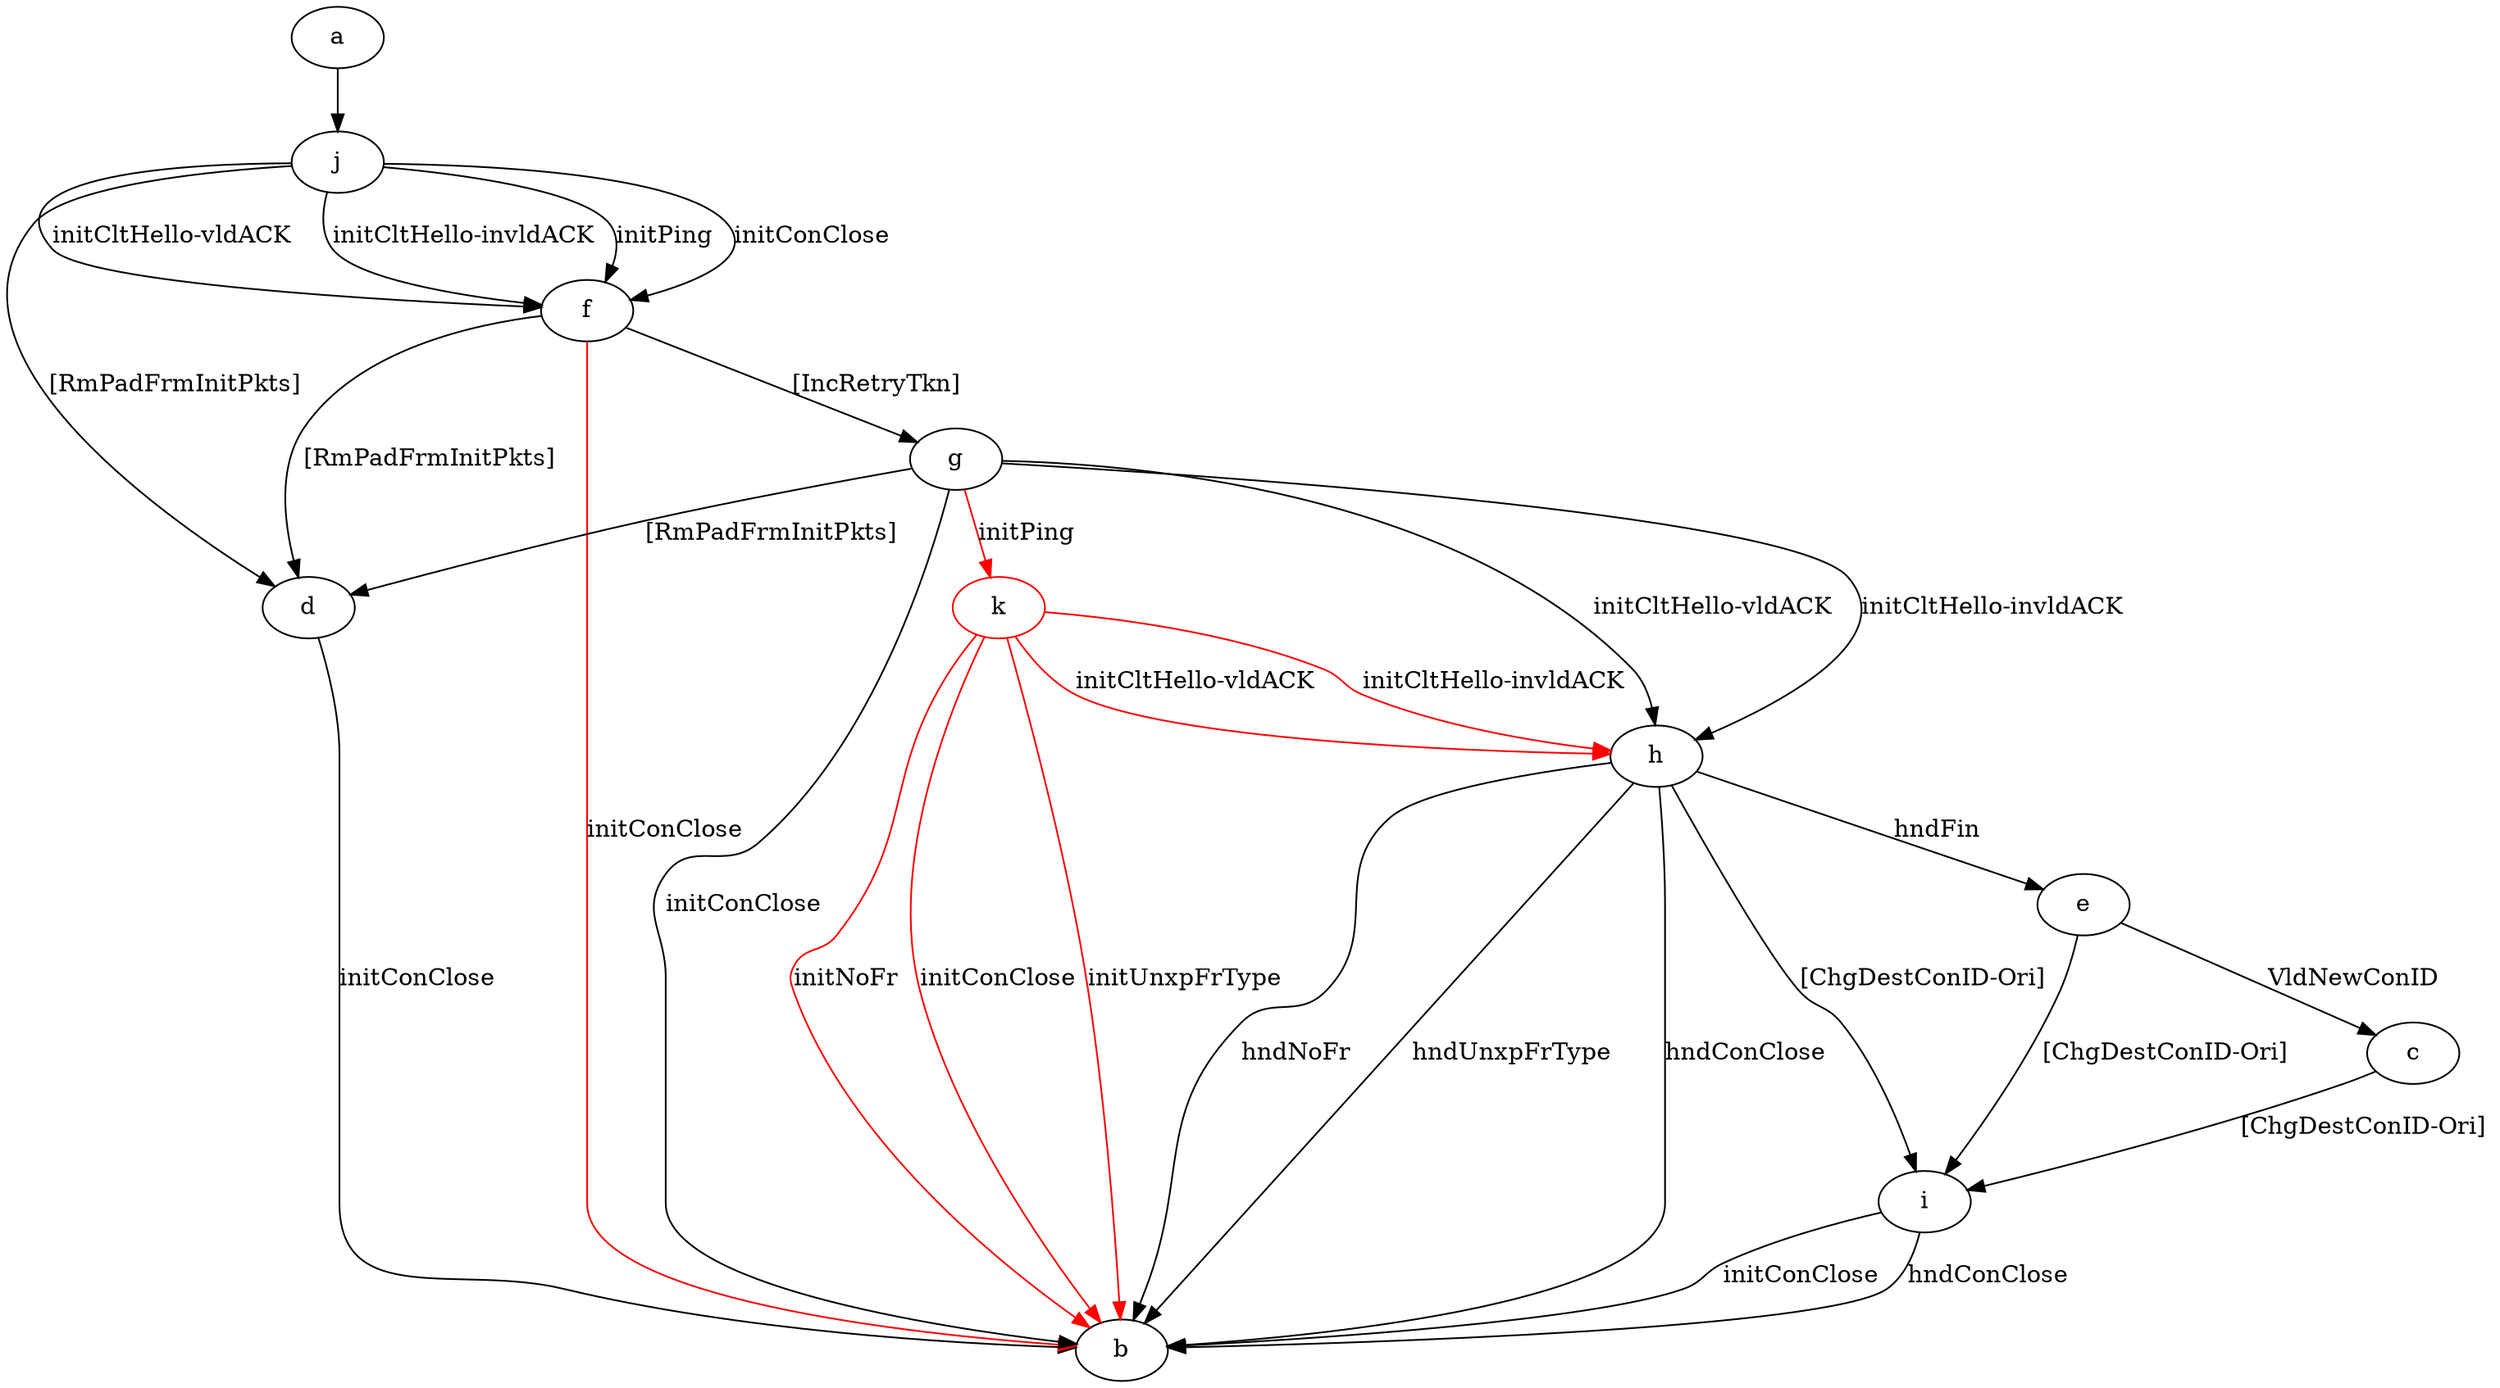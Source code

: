 digraph "" {
	a -> j	[key=0];
	c -> i	[key=0,
		label="[ChgDestConID-Ori] "];
	d -> b	[key=0,
		label="initConClose "];
	e -> c	[key=0,
		label="VldNewConID "];
	e -> i	[key=0,
		label="[ChgDestConID-Ori] "];
	f -> b	[key=0,
		color=red,
		label="initConClose "];
	f -> d	[key=0,
		label="[RmPadFrmInitPkts] "];
	f -> g	[key=0,
		label="[IncRetryTkn] "];
	g -> b	[key=0,
		label="initConClose "];
	g -> d	[key=0,
		label="[RmPadFrmInitPkts] "];
	g -> h	[key=0,
		label="initCltHello-vldACK "];
	g -> h	[key=1,
		label="initCltHello-invldACK "];
	k	[color=red];
	g -> k	[key=0,
		color=red,
		label="initPing "];
	h -> b	[key=0,
		label="hndNoFr "];
	h -> b	[key=1,
		label="hndUnxpFrType "];
	h -> b	[key=2,
		label="hndConClose "];
	h -> e	[key=0,
		label="hndFin "];
	h -> i	[key=0,
		label="[ChgDestConID-Ori] "];
	i -> b	[key=0,
		label="initConClose "];
	i -> b	[key=1,
		label="hndConClose "];
	j -> d	[key=0,
		label="[RmPadFrmInitPkts] "];
	j -> f	[key=0,
		label="initPing "];
	j -> f	[key=1,
		label="initConClose "];
	j -> f	[key=2,
		label="initCltHello-vldACK "];
	j -> f	[key=3,
		label="initCltHello-invldACK "];
	k -> b	[key=0,
		color=red,
		label="initConClose "];
	k -> b	[key=1,
		color=red,
		label="initNoFr "];
	k -> b	[key=2,
		color=red,
		label="initUnxpFrType "];
	k -> h	[key=0,
		color=red,
		label="initCltHello-vldACK "];
	k -> h	[key=1,
		color=red,
		label="initCltHello-invldACK "];
}
